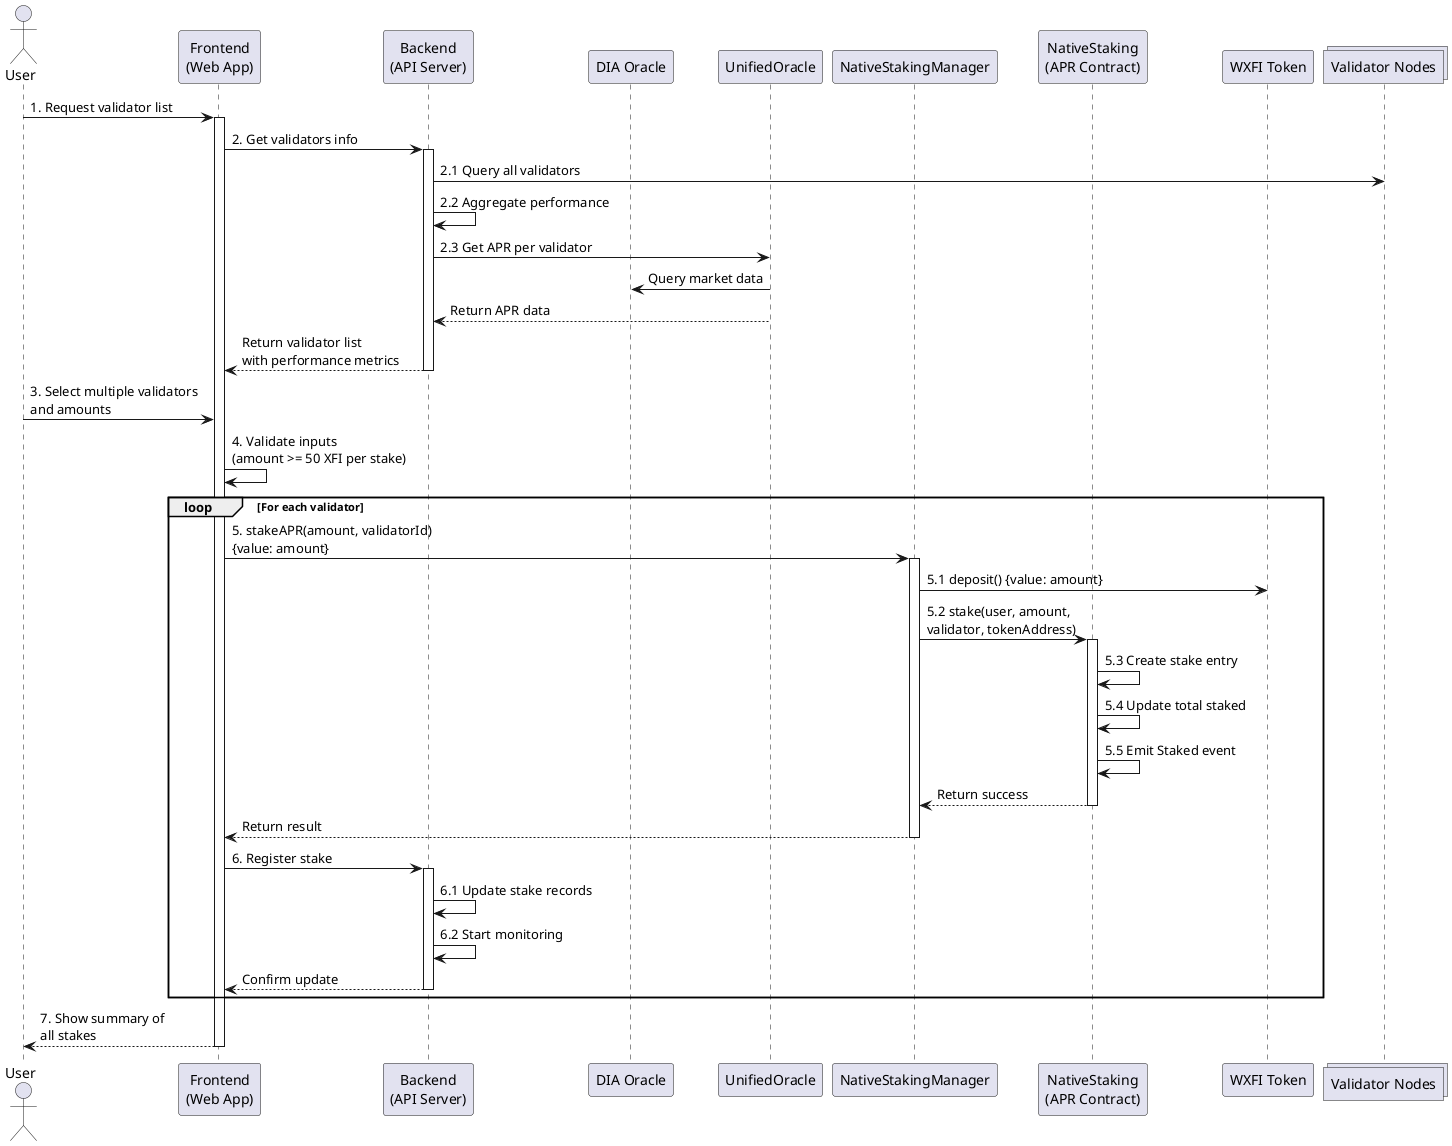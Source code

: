 @startuml Multiple Validator Stakes Flow
actor User
participant "Frontend\n(Web App)" as FE
participant "Backend\n(API Server)" as BE
participant "DIA Oracle" as DIA
participant "UnifiedOracle" as UO
participant "NativeStakingManager" as NSM
participant "NativeStaking\n(APR Contract)" as NS
participant "WXFI Token" as WXFI
collections "Validator Nodes" as VN

User -> FE: 1. Request validator list
activate FE

FE -> BE: 2. Get validators info
activate BE
BE -> VN: 2.1 Query all validators
BE -> BE: 2.2 Aggregate performance
BE -> UO: 2.3 Get APR per validator
UO -> DIA: Query market data
BE <-- UO: Return APR data
FE <-- BE: Return validator list\nwith performance metrics
deactivate BE

User -> FE: 3. Select multiple validators\nand amounts
FE -> FE: 4. Validate inputs\n(amount >= 50 XFI per stake)

loop For each validator
    FE -> NSM: 5. stakeAPR(amount, validatorId)\n{value: amount}
    activate NSM
    
    NSM -> WXFI: 5.1 deposit() {value: amount}
    NSM -> NS: 5.2 stake(user, amount,\nvalidator, tokenAddress)
    activate NS
    NS -> NS: 5.3 Create stake entry
    NS -> NS: 5.4 Update total staked
    NS -> NS: 5.5 Emit Staked event
    NSM <-- NS: Return success
    deactivate NS
    
    FE <-- NSM: Return result
    deactivate NSM
    
    FE -> BE: 6. Register stake
    activate BE
    BE -> BE: 6.1 Update stake records
    BE -> BE: 6.2 Start monitoring
    FE <-- BE: Confirm update
    deactivate BE
end

User <-- FE: 7. Show summary of\nall stakes
deactivate FE

@enduml 